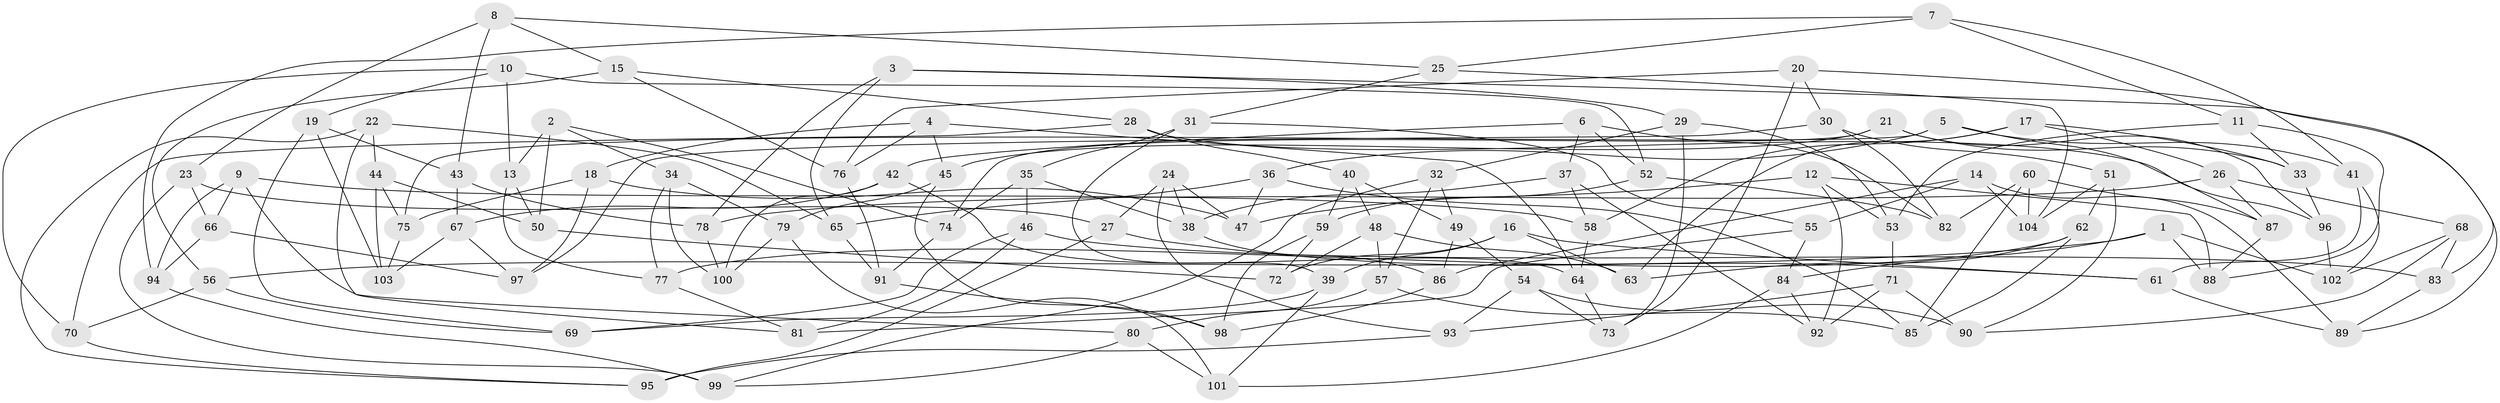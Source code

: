 // coarse degree distribution, {8: 0.12903225806451613, 7: 0.12903225806451613, 10: 0.03225806451612903, 11: 0.12903225806451613, 12: 0.06451612903225806, 6: 0.22580645161290322, 15: 0.03225806451612903, 4: 0.22580645161290322, 3: 0.03225806451612903}
// Generated by graph-tools (version 1.1) at 2025/20/03/04/25 18:20:43]
// undirected, 104 vertices, 208 edges
graph export_dot {
graph [start="1"]
  node [color=gray90,style=filled];
  1;
  2;
  3;
  4;
  5;
  6;
  7;
  8;
  9;
  10;
  11;
  12;
  13;
  14;
  15;
  16;
  17;
  18;
  19;
  20;
  21;
  22;
  23;
  24;
  25;
  26;
  27;
  28;
  29;
  30;
  31;
  32;
  33;
  34;
  35;
  36;
  37;
  38;
  39;
  40;
  41;
  42;
  43;
  44;
  45;
  46;
  47;
  48;
  49;
  50;
  51;
  52;
  53;
  54;
  55;
  56;
  57;
  58;
  59;
  60;
  61;
  62;
  63;
  64;
  65;
  66;
  67;
  68;
  69;
  70;
  71;
  72;
  73;
  74;
  75;
  76;
  77;
  78;
  79;
  80;
  81;
  82;
  83;
  84;
  85;
  86;
  87;
  88;
  89;
  90;
  91;
  92;
  93;
  94;
  95;
  96;
  97;
  98;
  99;
  100;
  101;
  102;
  103;
  104;
  1 -- 102;
  1 -- 56;
  1 -- 88;
  1 -- 84;
  2 -- 13;
  2 -- 74;
  2 -- 34;
  2 -- 50;
  3 -- 29;
  3 -- 65;
  3 -- 78;
  3 -- 89;
  4 -- 18;
  4 -- 64;
  4 -- 76;
  4 -- 45;
  5 -- 75;
  5 -- 41;
  5 -- 36;
  5 -- 87;
  6 -- 42;
  6 -- 52;
  6 -- 82;
  6 -- 37;
  7 -- 94;
  7 -- 25;
  7 -- 41;
  7 -- 11;
  8 -- 23;
  8 -- 43;
  8 -- 25;
  8 -- 15;
  9 -- 66;
  9 -- 58;
  9 -- 80;
  9 -- 94;
  10 -- 70;
  10 -- 52;
  10 -- 13;
  10 -- 19;
  11 -- 53;
  11 -- 88;
  11 -- 33;
  12 -- 92;
  12 -- 88;
  12 -- 53;
  12 -- 47;
  13 -- 50;
  13 -- 77;
  14 -- 89;
  14 -- 55;
  14 -- 86;
  14 -- 104;
  15 -- 56;
  15 -- 76;
  15 -- 28;
  16 -- 61;
  16 -- 72;
  16 -- 63;
  16 -- 39;
  17 -- 63;
  17 -- 58;
  17 -- 26;
  17 -- 33;
  18 -- 75;
  18 -- 97;
  18 -- 47;
  19 -- 69;
  19 -- 103;
  19 -- 43;
  20 -- 30;
  20 -- 73;
  20 -- 83;
  20 -- 76;
  21 -- 45;
  21 -- 33;
  21 -- 96;
  21 -- 74;
  22 -- 95;
  22 -- 81;
  22 -- 65;
  22 -- 44;
  23 -- 66;
  23 -- 99;
  23 -- 27;
  24 -- 93;
  24 -- 47;
  24 -- 27;
  24 -- 38;
  25 -- 31;
  25 -- 104;
  26 -- 87;
  26 -- 78;
  26 -- 68;
  27 -- 95;
  27 -- 61;
  28 -- 70;
  28 -- 40;
  28 -- 96;
  29 -- 32;
  29 -- 53;
  29 -- 73;
  30 -- 97;
  30 -- 82;
  30 -- 51;
  31 -- 55;
  31 -- 35;
  31 -- 39;
  32 -- 49;
  32 -- 57;
  32 -- 99;
  33 -- 96;
  34 -- 100;
  34 -- 79;
  34 -- 77;
  35 -- 46;
  35 -- 38;
  35 -- 74;
  36 -- 85;
  36 -- 47;
  36 -- 65;
  37 -- 38;
  37 -- 58;
  37 -- 92;
  38 -- 86;
  39 -- 69;
  39 -- 101;
  40 -- 59;
  40 -- 49;
  40 -- 48;
  41 -- 102;
  41 -- 61;
  42 -- 64;
  42 -- 100;
  42 -- 67;
  43 -- 78;
  43 -- 67;
  44 -- 50;
  44 -- 103;
  44 -- 75;
  45 -- 98;
  45 -- 79;
  46 -- 69;
  46 -- 83;
  46 -- 81;
  48 -- 63;
  48 -- 72;
  48 -- 57;
  49 -- 54;
  49 -- 86;
  50 -- 72;
  51 -- 104;
  51 -- 62;
  51 -- 90;
  52 -- 82;
  52 -- 59;
  53 -- 71;
  54 -- 93;
  54 -- 73;
  54 -- 90;
  55 -- 81;
  55 -- 84;
  56 -- 70;
  56 -- 69;
  57 -- 80;
  57 -- 85;
  58 -- 64;
  59 -- 98;
  59 -- 72;
  60 -- 87;
  60 -- 104;
  60 -- 82;
  60 -- 85;
  61 -- 89;
  62 -- 85;
  62 -- 77;
  62 -- 63;
  64 -- 73;
  65 -- 91;
  66 -- 97;
  66 -- 94;
  67 -- 97;
  67 -- 103;
  68 -- 83;
  68 -- 90;
  68 -- 102;
  70 -- 95;
  71 -- 90;
  71 -- 92;
  71 -- 93;
  74 -- 91;
  75 -- 103;
  76 -- 91;
  77 -- 81;
  78 -- 100;
  79 -- 100;
  79 -- 101;
  80 -- 101;
  80 -- 99;
  83 -- 89;
  84 -- 101;
  84 -- 92;
  86 -- 98;
  87 -- 88;
  91 -- 98;
  93 -- 95;
  94 -- 99;
  96 -- 102;
}
